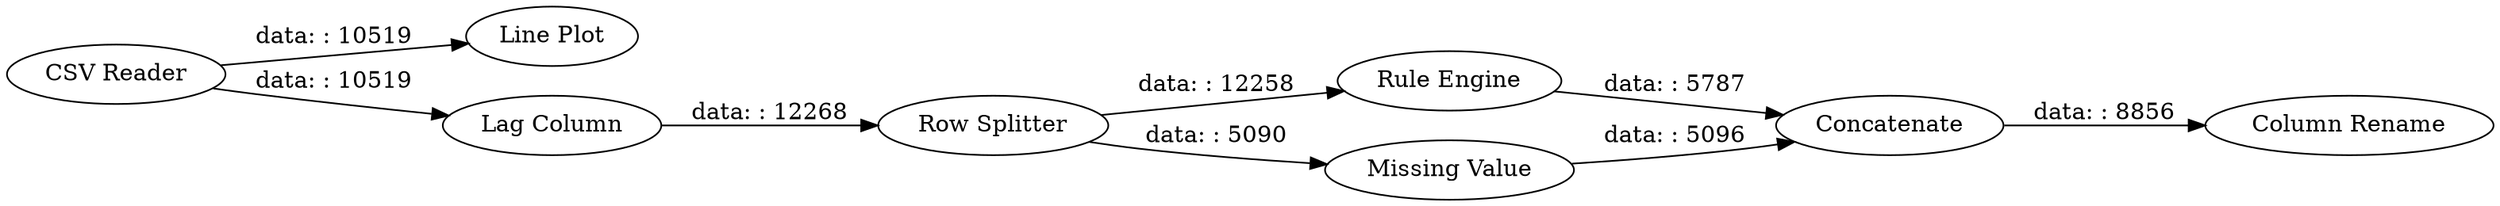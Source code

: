 digraph {
	"-316309831009238585_4" [label="Rule Engine"]
	"-316309831009238585_8" [label="Line Plot"]
	"-316309831009238585_3" [label="Row Splitter"]
	"-316309831009238585_5" [label="Missing Value"]
	"-316309831009238585_7" [label="Column Rename"]
	"-316309831009238585_6" [label=Concatenate]
	"-316309831009238585_1" [label="CSV Reader"]
	"-316309831009238585_2" [label="Lag Column"]
	"-316309831009238585_3" -> "-316309831009238585_5" [label="data: : 5090"]
	"-316309831009238585_1" -> "-316309831009238585_2" [label="data: : 10519"]
	"-316309831009238585_5" -> "-316309831009238585_6" [label="data: : 5096"]
	"-316309831009238585_3" -> "-316309831009238585_4" [label="data: : 12258"]
	"-316309831009238585_2" -> "-316309831009238585_3" [label="data: : 12268"]
	"-316309831009238585_4" -> "-316309831009238585_6" [label="data: : 5787"]
	"-316309831009238585_1" -> "-316309831009238585_8" [label="data: : 10519"]
	"-316309831009238585_6" -> "-316309831009238585_7" [label="data: : 8856"]
	rankdir=LR
}
